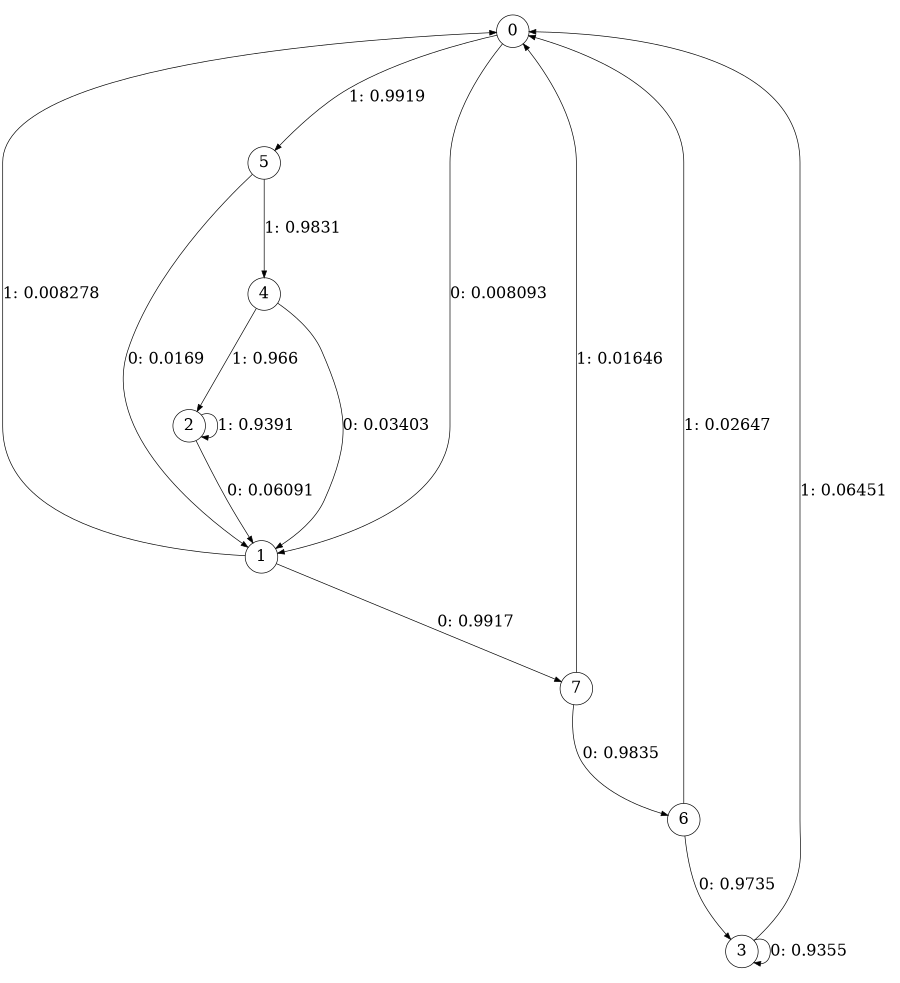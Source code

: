 digraph "ch3_face_source_L6" {
size = "6,8.5";
ratio = "fill";
node [shape = circle];
node [fontsize = 24];
edge [fontsize = 24];
0 -> 1 [label = "0: 0.008093  "];
0 -> 5 [label = "1: 0.9919   "];
1 -> 7 [label = "0: 0.9917   "];
1 -> 0 [label = "1: 0.008278  "];
2 -> 1 [label = "0: 0.06091  "];
2 -> 2 [label = "1: 0.9391   "];
3 -> 3 [label = "0: 0.9355   "];
3 -> 0 [label = "1: 0.06451  "];
4 -> 1 [label = "0: 0.03403  "];
4 -> 2 [label = "1: 0.966    "];
5 -> 1 [label = "0: 0.0169   "];
5 -> 4 [label = "1: 0.9831   "];
6 -> 3 [label = "0: 0.9735   "];
6 -> 0 [label = "1: 0.02647  "];
7 -> 6 [label = "0: 0.9835   "];
7 -> 0 [label = "1: 0.01646  "];
}